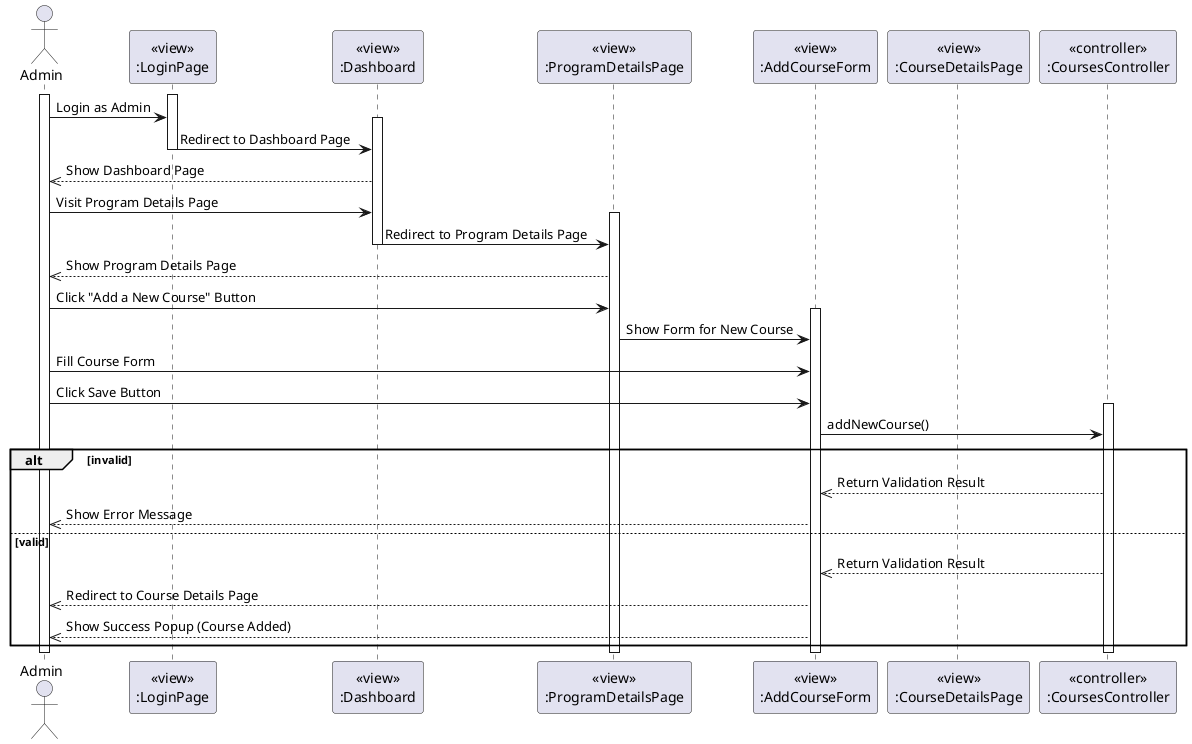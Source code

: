 @startuml AddCourse
actor Admin
participant LoginPageView [
  <<view>>
  :LoginPage
]

participant DashboardView [
  <<view>>
  :Dashboard
]

participant ProgramDetailsView [
  <<view>>
  :ProgramDetailsPage
]

participant AddCourseFormView [
  <<view>>
  :AddCourseForm
]

participant CourseDetailsView [
  <<view>>
  :CourseDetailsPage
]

participant CoursesController [
  <<controller>>
  :CoursesController
]

activate Admin
activate LoginPageView
Admin -> LoginPageView: Login as Admin
activate DashboardView
LoginPageView -> DashboardView: Redirect to Dashboard Page
deactivate LoginPageView

DashboardView -->> Admin: Show Dashboard Page

Admin -> DashboardView: Visit Program Details Page
activate ProgramDetailsView
DashboardView -> ProgramDetailsView: Redirect to Program Details Page
deactivate DashboardView

ProgramDetailsView -->> Admin: Show Program Details Page

Admin -> ProgramDetailsView: Click "Add a New Course" Button

activate AddCourseFormView
ProgramDetailsView -> AddCourseFormView: Show Form for New Course

Admin -> AddCourseFormView: Fill Course Form
Admin -> AddCourseFormView: Click Save Button

activate CoursesController
AddCourseFormView -> CoursesController: addNewCourse()
alt invalid
    CoursesController -->> AddCourseFormView: Return Validation Result
    AddCourseFormView -->> Admin: Show Error Message
else valid
    CoursesController -->> AddCourseFormView: Return Validation Result
    AddCourseFormView -->> Admin: Redirect to Course Details Page
    AddCourseFormView -->> Admin: Show Success Popup (Course Added)
end

deactivate CoursesController
deactivate Admin
deactivate ProgramDetailsView
deactivate AddCourseFormView
@enduml
